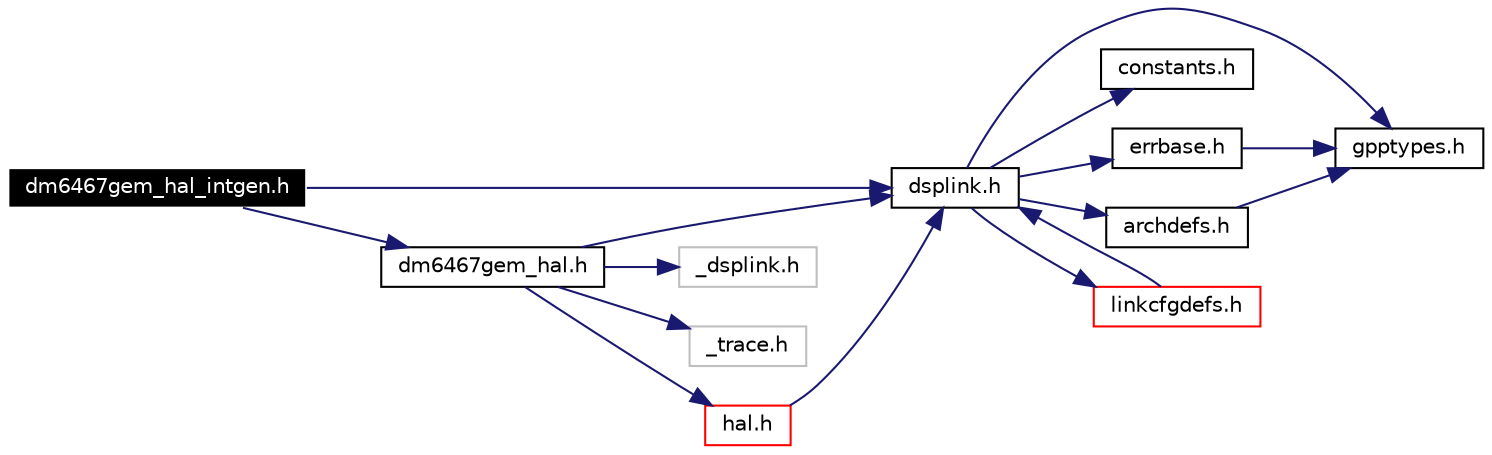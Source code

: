 digraph G
{
  edge [fontname="Helvetica",fontsize=10,labelfontname="Helvetica",labelfontsize=10];
  node [fontname="Helvetica",fontsize=10,shape=record];
  rankdir=LR;
  Node1 [label="dm6467gem_hal_intgen.h",height=0.2,width=0.4,color="white", fillcolor="black", style="filled" fontcolor="white"];
  Node1 -> Node2 [color="midnightblue",fontsize=10,style="solid",fontname="Helvetica"];
  Node2 [label="dsplink.h",height=0.2,width=0.4,color="black", fillcolor="white", style="filled",URL="$gpp_2inc_2dsplink_8h.html"];
  Node2 -> Node3 [color="midnightblue",fontsize=10,style="solid",fontname="Helvetica"];
  Node3 [label="gpptypes.h",height=0.2,width=0.4,color="black", fillcolor="white", style="filled",URL="$gpptypes_8h.html"];
  Node2 -> Node4 [color="midnightblue",fontsize=10,style="solid",fontname="Helvetica"];
  Node4 [label="constants.h",height=0.2,width=0.4,color="black", fillcolor="white", style="filled",URL="$constants_8h.html"];
  Node2 -> Node5 [color="midnightblue",fontsize=10,style="solid",fontname="Helvetica"];
  Node5 [label="errbase.h",height=0.2,width=0.4,color="black", fillcolor="white", style="filled",URL="$errbase_8h.html"];
  Node5 -> Node3 [color="midnightblue",fontsize=10,style="solid",fontname="Helvetica"];
  Node2 -> Node6 [color="midnightblue",fontsize=10,style="solid",fontname="Helvetica"];
  Node6 [label="archdefs.h",height=0.2,width=0.4,color="black", fillcolor="white", style="filled",URL="$archdefs_8h.html"];
  Node6 -> Node3 [color="midnightblue",fontsize=10,style="solid",fontname="Helvetica"];
  Node2 -> Node7 [color="midnightblue",fontsize=10,style="solid",fontname="Helvetica"];
  Node7 [label="linkcfgdefs.h",height=0.2,width=0.4,color="red", fillcolor="white", style="filled",URL="$linkcfgdefs_8h.html"];
  Node7 -> Node2 [color="midnightblue",fontsize=10,style="solid",fontname="Helvetica"];
  Node1 -> Node8 [color="midnightblue",fontsize=10,style="solid",fontname="Helvetica"];
  Node8 [label="dm6467gem_hal.h",height=0.2,width=0.4,color="black", fillcolor="white", style="filled",URL="$dm6467gem__hal_8h.html"];
  Node8 -> Node2 [color="midnightblue",fontsize=10,style="solid",fontname="Helvetica"];
  Node8 -> Node9 [color="midnightblue",fontsize=10,style="solid",fontname="Helvetica"];
  Node9 [label="_dsplink.h",height=0.2,width=0.4,color="grey75", fillcolor="white", style="filled"];
  Node8 -> Node10 [color="midnightblue",fontsize=10,style="solid",fontname="Helvetica"];
  Node10 [label="_trace.h",height=0.2,width=0.4,color="grey75", fillcolor="white", style="filled"];
  Node8 -> Node11 [color="midnightblue",fontsize=10,style="solid",fontname="Helvetica"];
  Node11 [label="hal.h",height=0.2,width=0.4,color="red", fillcolor="white", style="filled",URL="$hal_8h.html"];
  Node11 -> Node2 [color="midnightblue",fontsize=10,style="solid",fontname="Helvetica"];
}
